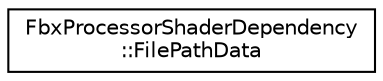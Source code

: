 digraph "クラス階層図"
{
  edge [fontname="Helvetica",fontsize="10",labelfontname="Helvetica",labelfontsize="10"];
  node [fontname="Helvetica",fontsize="10",shape=record];
  rankdir="LR";
  Node0 [label="FbxProcessorShaderDependency\l::FilePathData",height=0.2,width=0.4,color="black", fillcolor="white", style="filled",URL="$struct_fbx_processor_shader_dependency_1_1_file_path_data.html"];
}
